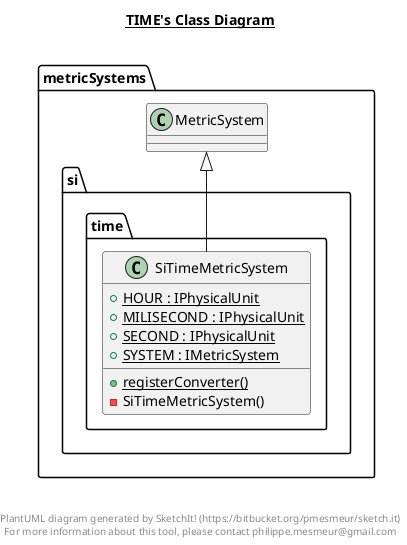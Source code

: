 @startuml

title __TIME's Class Diagram__\n

  namespace metricSystems {
    namespace si.time {
      class metricSystems.si.time.SiTimeMetricSystem {
          {static} + HOUR : IPhysicalUnit
          {static} + MILISECOND : IPhysicalUnit
          {static} + SECOND : IPhysicalUnit
          {static} + SYSTEM : IMetricSystem
          {static} + registerConverter()
          - SiTimeMetricSystem()
      }
    }
  }
  

  metricSystems.si.time.SiTimeMetricSystem -up-|> metricSystems.MetricSystem


right footer


PlantUML diagram generated by SketchIt! (https://bitbucket.org/pmesmeur/sketch.it)
For more information about this tool, please contact philippe.mesmeur@gmail.com
endfooter

@enduml
